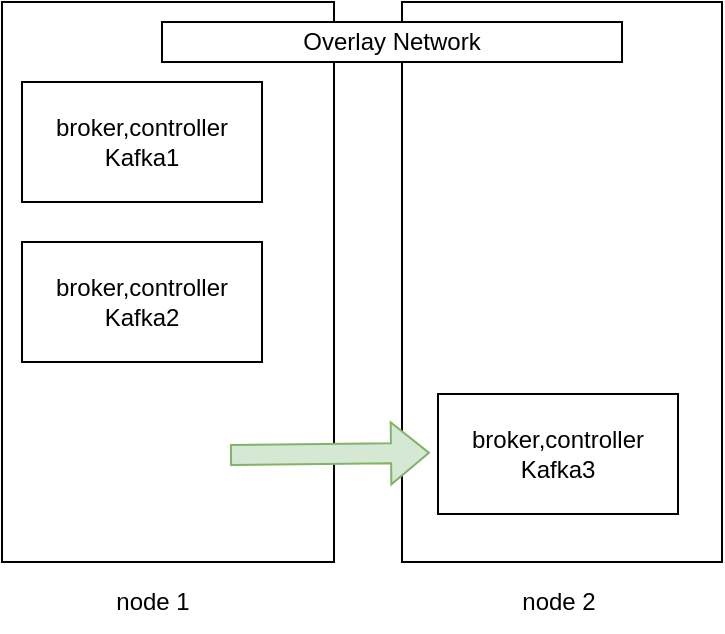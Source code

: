 <mxfile version="22.1.17" type="device">
  <diagram name="Pagina-1" id="nATbCSx4QJsKzGruSLtj">
    <mxGraphModel dx="1115" dy="670" grid="0" gridSize="10" guides="1" tooltips="1" connect="1" arrows="1" fold="1" page="1" pageScale="1" pageWidth="827" pageHeight="1169" math="0" shadow="0">
      <root>
        <mxCell id="0" />
        <mxCell id="1" parent="0" />
        <mxCell id="trE5b1TSk-sXv22cwQkJ-8" value="" style="rounded=0;whiteSpace=wrap;html=1;" vertex="1" parent="1">
          <mxGeometry x="320" y="270" width="160" height="280" as="geometry" />
        </mxCell>
        <mxCell id="trE5b1TSk-sXv22cwQkJ-6" value="" style="rounded=0;whiteSpace=wrap;html=1;" vertex="1" parent="1">
          <mxGeometry x="120" y="270" width="166" height="280" as="geometry" />
        </mxCell>
        <mxCell id="trE5b1TSk-sXv22cwQkJ-3" value="broker,controller Kafka1" style="rounded=0;whiteSpace=wrap;html=1;" vertex="1" parent="1">
          <mxGeometry x="130" y="310" width="120" height="60" as="geometry" />
        </mxCell>
        <mxCell id="trE5b1TSk-sXv22cwQkJ-4" value="broker,controller Kafka2" style="rounded=0;whiteSpace=wrap;html=1;" vertex="1" parent="1">
          <mxGeometry x="130" y="390" width="120" height="60" as="geometry" />
        </mxCell>
        <mxCell id="trE5b1TSk-sXv22cwQkJ-5" value="broker,controller Kafka3" style="rounded=0;whiteSpace=wrap;html=1;" vertex="1" parent="1">
          <mxGeometry x="338" y="466" width="120" height="60" as="geometry" />
        </mxCell>
        <mxCell id="trE5b1TSk-sXv22cwQkJ-7" value="node 1" style="text;html=1;align=center;verticalAlign=middle;resizable=0;points=[];autosize=1;strokeColor=none;fillColor=none;" vertex="1" parent="1">
          <mxGeometry x="165" y="555" width="60" height="30" as="geometry" />
        </mxCell>
        <mxCell id="trE5b1TSk-sXv22cwQkJ-9" value="node 2" style="text;html=1;align=center;verticalAlign=middle;resizable=0;points=[];autosize=1;strokeColor=none;fillColor=none;" vertex="1" parent="1">
          <mxGeometry x="368" y="555" width="60" height="30" as="geometry" />
        </mxCell>
        <mxCell id="trE5b1TSk-sXv22cwQkJ-10" value="Overlay Network" style="rounded=0;whiteSpace=wrap;html=1;" vertex="1" parent="1">
          <mxGeometry x="200" y="280" width="230" height="20" as="geometry" />
        </mxCell>
        <mxCell id="trE5b1TSk-sXv22cwQkJ-12" value="" style="shape=flexArrow;endArrow=classic;html=1;rounded=0;fillColor=#d5e8d4;strokeColor=#82b366;" edge="1" parent="1">
          <mxGeometry width="50" height="50" relative="1" as="geometry">
            <mxPoint x="234" y="496.551" as="sourcePoint" />
            <mxPoint x="334" y="495.44" as="targetPoint" />
          </mxGeometry>
        </mxCell>
      </root>
    </mxGraphModel>
  </diagram>
</mxfile>
